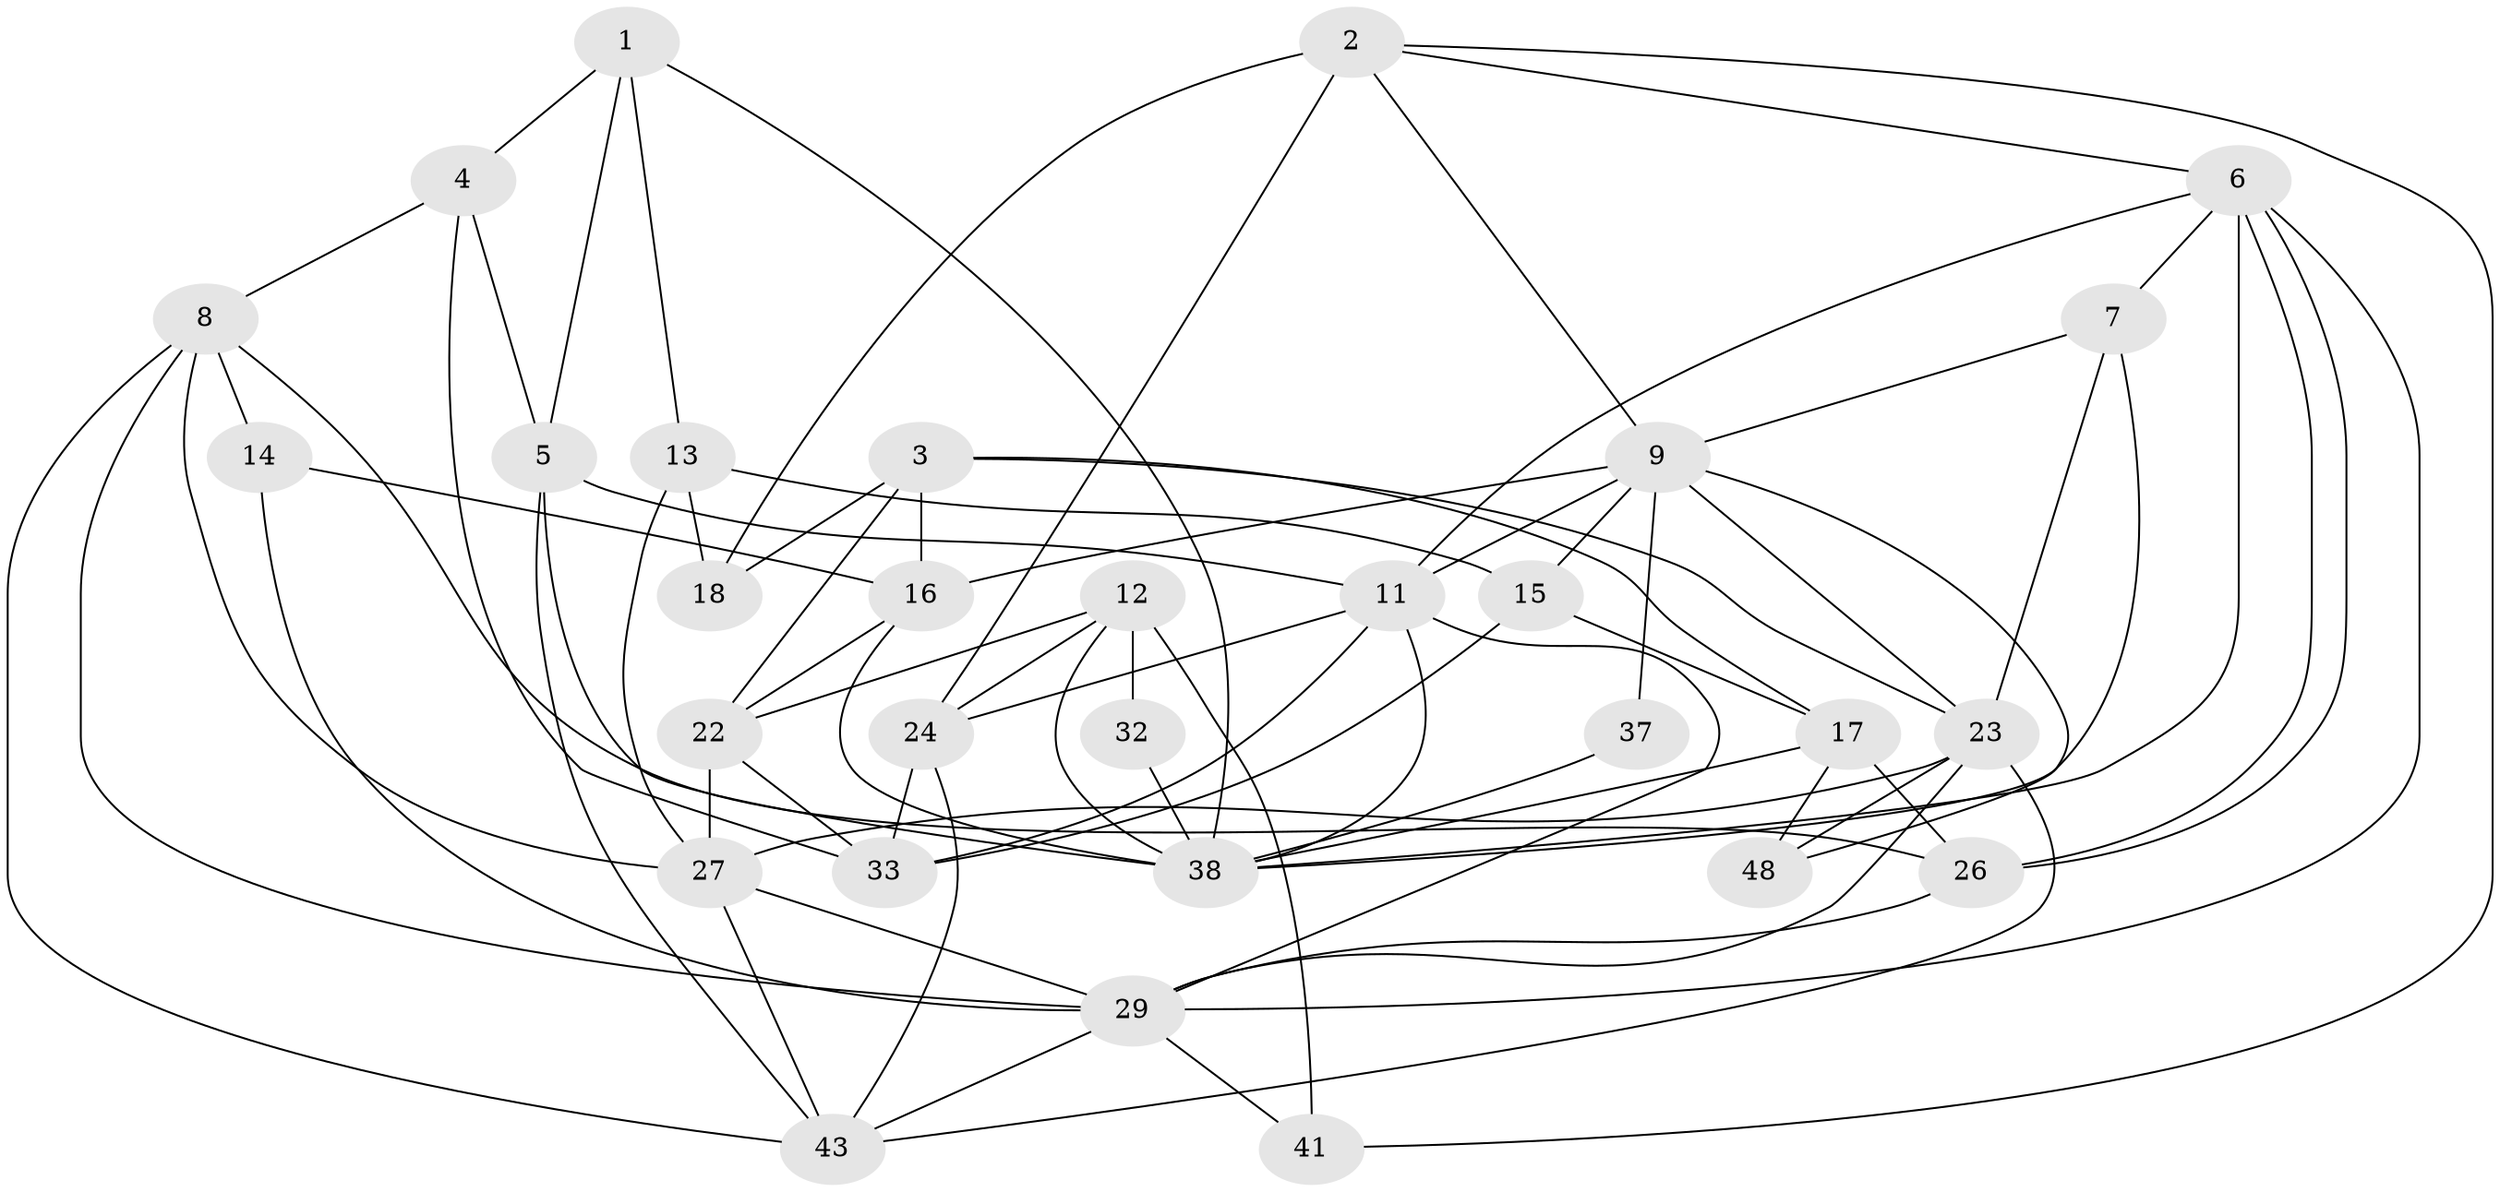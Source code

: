 // Generated by graph-tools (version 1.1) at 2025/23/03/03/25 07:23:57]
// undirected, 30 vertices, 76 edges
graph export_dot {
graph [start="1"]
  node [color=gray90,style=filled];
  1;
  2 [super="+44"];
  3 [super="+21"];
  4 [super="+51"];
  5 [super="+46"];
  6 [super="+49"];
  7 [super="+35"];
  8 [super="+10"];
  9 [super="+19"];
  11 [super="+20"];
  12 [super="+39"];
  13 [super="+50"];
  14 [super="+25"];
  15 [super="+40"];
  16;
  17 [super="+28"];
  18;
  22;
  23 [super="+34"];
  24 [super="+30"];
  26;
  27 [super="+36"];
  29 [super="+31"];
  32;
  33 [super="+42"];
  37;
  38 [super="+47"];
  41;
  43 [super="+45"];
  48;
  1 -- 4;
  1 -- 5;
  1 -- 38;
  1 -- 13;
  2 -- 18 [weight=2];
  2 -- 6;
  2 -- 24;
  2 -- 41;
  2 -- 9;
  3 -- 16;
  3 -- 18;
  3 -- 23;
  3 -- 22;
  3 -- 17;
  4 -- 5;
  4 -- 8;
  4 -- 33;
  5 -- 43;
  5 -- 11;
  5 -- 38;
  6 -- 26;
  6 -- 26;
  6 -- 11;
  6 -- 29;
  6 -- 7;
  6 -- 38;
  7 -- 23;
  7 -- 38;
  7 -- 9;
  8 -- 27;
  8 -- 26;
  8 -- 43;
  8 -- 29;
  8 -- 14;
  9 -- 16;
  9 -- 23;
  9 -- 48;
  9 -- 37;
  9 -- 11;
  9 -- 15;
  11 -- 38;
  11 -- 24;
  11 -- 29;
  11 -- 33;
  12 -- 41 [weight=2];
  12 -- 38;
  12 -- 32;
  12 -- 22;
  12 -- 24;
  13 -- 27 [weight=2];
  13 -- 15;
  13 -- 18;
  14 -- 16;
  14 -- 29;
  15 -- 33 [weight=2];
  15 -- 17;
  16 -- 22;
  16 -- 38;
  17 -- 38;
  17 -- 48;
  17 -- 26;
  22 -- 27 [weight=2];
  22 -- 33;
  23 -- 43;
  23 -- 48;
  23 -- 27;
  23 -- 29;
  24 -- 43;
  24 -- 33;
  26 -- 29;
  27 -- 43;
  27 -- 29;
  29 -- 41;
  29 -- 43;
  32 -- 38;
  37 -- 38;
}
